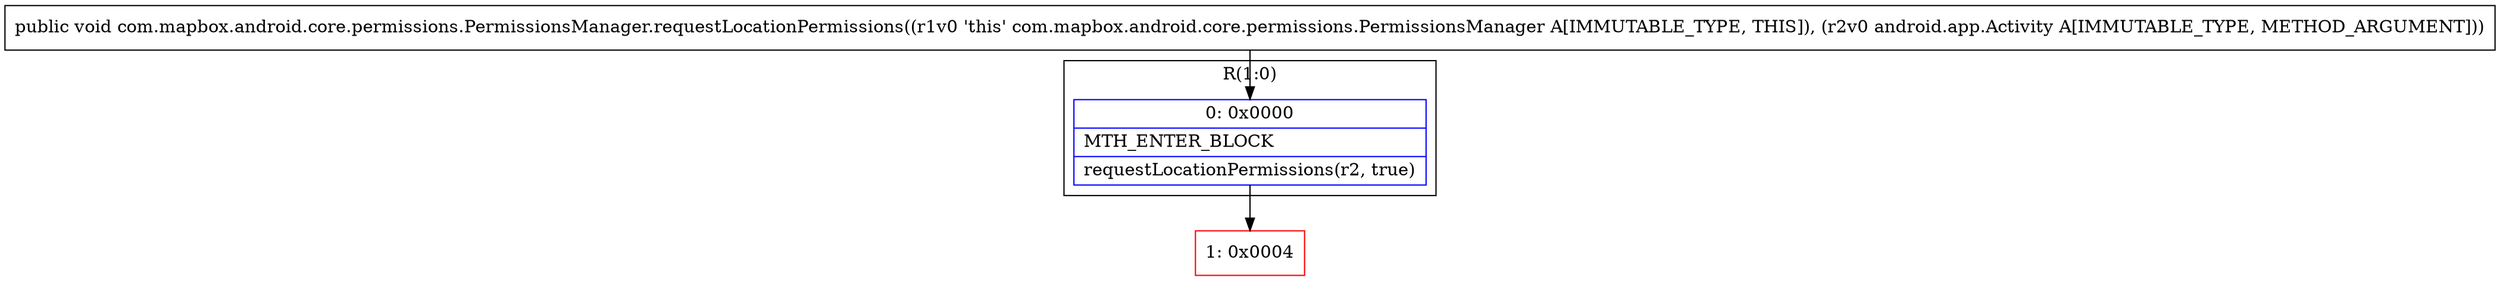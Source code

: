 digraph "CFG forcom.mapbox.android.core.permissions.PermissionsManager.requestLocationPermissions(Landroid\/app\/Activity;)V" {
subgraph cluster_Region_1350825773 {
label = "R(1:0)";
node [shape=record,color=blue];
Node_0 [shape=record,label="{0\:\ 0x0000|MTH_ENTER_BLOCK\l|requestLocationPermissions(r2, true)\l}"];
}
Node_1 [shape=record,color=red,label="{1\:\ 0x0004}"];
MethodNode[shape=record,label="{public void com.mapbox.android.core.permissions.PermissionsManager.requestLocationPermissions((r1v0 'this' com.mapbox.android.core.permissions.PermissionsManager A[IMMUTABLE_TYPE, THIS]), (r2v0 android.app.Activity A[IMMUTABLE_TYPE, METHOD_ARGUMENT])) }"];
MethodNode -> Node_0;
Node_0 -> Node_1;
}

